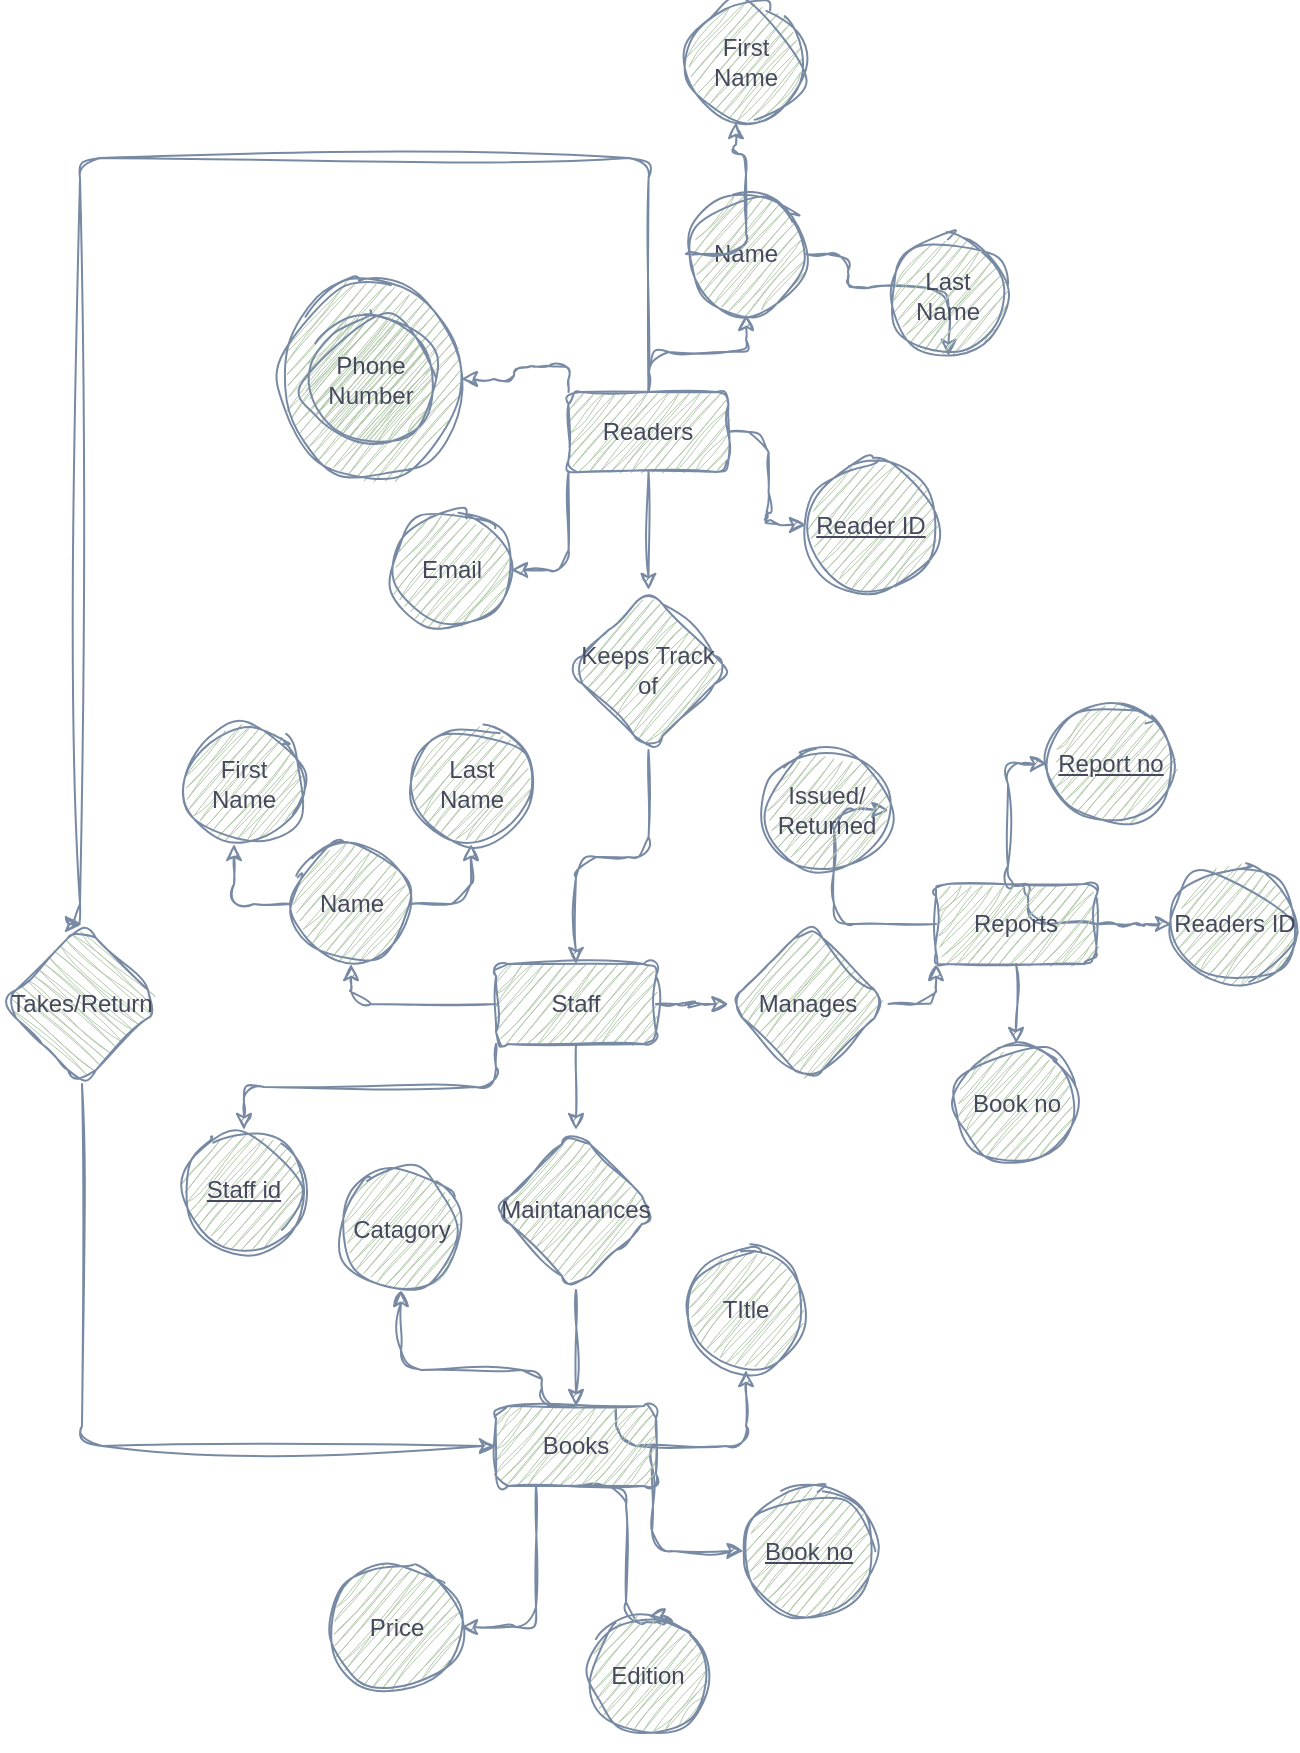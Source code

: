 <mxfile version="22.1.4" type="github">
  <diagram id="R2lEEEUBdFMjLlhIrx00" name="Page-1">
    <mxGraphModel dx="2957" dy="897" grid="1" gridSize="13" guides="1" tooltips="1" connect="1" arrows="1" fold="1" page="1" pageScale="1" pageWidth="1100" pageHeight="850" background="none" math="0" shadow="0" extFonts="Permanent Marker^https://fonts.googleapis.com/css?family=Permanent+Marker">
      <root>
        <mxCell id="0" />
        <mxCell id="1" parent="0" />
        <mxCell id="fH8mJjxcbIheR-t7tr0s-37" style="edgeStyle=orthogonalEdgeStyle;rounded=1;orthogonalLoop=1;jettySize=auto;html=1;exitX=0.5;exitY=0;exitDx=0;exitDy=0;entryX=0.5;entryY=1;entryDx=0;entryDy=0;labelBackgroundColor=none;strokeColor=#788AA3;fontColor=default;sketch=1;curveFitting=1;jiggle=2;" parent="1" source="fH8mJjxcbIheR-t7tr0s-26" target="fH8mJjxcbIheR-t7tr0s-30" edge="1">
          <mxGeometry relative="1" as="geometry" />
        </mxCell>
        <mxCell id="fH8mJjxcbIheR-t7tr0s-38" style="edgeStyle=orthogonalEdgeStyle;rounded=1;orthogonalLoop=1;jettySize=auto;html=1;exitX=1;exitY=0.5;exitDx=0;exitDy=0;entryX=0;entryY=0.5;entryDx=0;entryDy=0;labelBackgroundColor=none;strokeColor=#788AA3;fontColor=default;sketch=1;curveFitting=1;jiggle=2;" parent="1" source="fH8mJjxcbIheR-t7tr0s-26" target="fH8mJjxcbIheR-t7tr0s-28" edge="1">
          <mxGeometry relative="1" as="geometry" />
        </mxCell>
        <mxCell id="fH8mJjxcbIheR-t7tr0s-40" style="edgeStyle=orthogonalEdgeStyle;rounded=1;orthogonalLoop=1;jettySize=auto;html=1;exitX=0;exitY=0;exitDx=0;exitDy=0;entryX=1;entryY=0.5;entryDx=0;entryDy=0;labelBackgroundColor=none;strokeColor=#788AA3;fontColor=default;sketch=1;curveFitting=1;jiggle=2;" parent="1" source="fH8mJjxcbIheR-t7tr0s-26" target="fH8mJjxcbIheR-t7tr0s-29" edge="1">
          <mxGeometry relative="1" as="geometry">
            <Array as="points">
              <mxPoint x="166" y="338" />
              <mxPoint x="139" y="338" />
              <mxPoint x="139" y="345" />
            </Array>
          </mxGeometry>
        </mxCell>
        <mxCell id="rkeX6iYqrd1ysi2gWYMc-37" style="edgeStyle=orthogonalEdgeStyle;rounded=1;orthogonalLoop=1;jettySize=auto;html=1;exitX=0;exitY=1;exitDx=0;exitDy=0;entryX=1;entryY=0.5;entryDx=0;entryDy=0;labelBackgroundColor=none;strokeColor=#788AA3;fontColor=default;sketch=1;curveFitting=1;jiggle=2;" parent="1" source="fH8mJjxcbIheR-t7tr0s-26" target="fH8mJjxcbIheR-t7tr0s-27" edge="1">
          <mxGeometry relative="1" as="geometry" />
        </mxCell>
        <mxCell id="rkeX6iYqrd1ysi2gWYMc-39" value="" style="edgeStyle=orthogonalEdgeStyle;rounded=1;orthogonalLoop=1;jettySize=auto;html=1;labelBackgroundColor=none;strokeColor=#788AA3;fontColor=default;sketch=1;curveFitting=1;jiggle=2;" parent="1" source="fH8mJjxcbIheR-t7tr0s-26" target="rkeX6iYqrd1ysi2gWYMc-38" edge="1">
          <mxGeometry relative="1" as="geometry" />
        </mxCell>
        <mxCell id="rkeX6iYqrd1ysi2gWYMc-52" style="edgeStyle=orthogonalEdgeStyle;rounded=1;orthogonalLoop=1;jettySize=auto;html=1;entryX=1;entryY=0.5;entryDx=0;entryDy=0;labelBackgroundColor=none;strokeColor=#788AA3;fontColor=default;sketch=1;curveFitting=1;jiggle=2;" parent="1" source="fH8mJjxcbIheR-t7tr0s-26" target="rkeX6iYqrd1ysi2gWYMc-53" edge="1">
          <mxGeometry relative="1" as="geometry">
            <mxPoint x="-182" y="637" as="targetPoint" />
            <Array as="points">
              <mxPoint x="206" y="234" />
              <mxPoint x="-78" y="234" />
              <mxPoint x="-78" y="617" />
            </Array>
          </mxGeometry>
        </mxCell>
        <mxCell id="fH8mJjxcbIheR-t7tr0s-26" value="Readers" style="rounded=1;whiteSpace=wrap;html=1;labelBackgroundColor=none;fillColor=#B2C9AB;strokeColor=#788AA3;fontColor=#46495D;sketch=1;curveFitting=1;jiggle=2;" parent="1" vertex="1">
          <mxGeometry x="166.25" y="351" width="80" height="40" as="geometry" />
        </mxCell>
        <mxCell id="fH8mJjxcbIheR-t7tr0s-27" value="Email" style="ellipse;whiteSpace=wrap;html=1;labelBackgroundColor=none;fillColor=#B2C9AB;strokeColor=#788AA3;fontColor=#46495D;sketch=1;curveFitting=1;jiggle=2;rounded=1;" parent="1" vertex="1">
          <mxGeometry x="77.5" y="410" width="60" height="60" as="geometry" />
        </mxCell>
        <mxCell id="fH8mJjxcbIheR-t7tr0s-28" value="&lt;u&gt;Reader ID&lt;/u&gt;" style="ellipse;whiteSpace=wrap;html=1;labelBackgroundColor=none;fillColor=#B2C9AB;strokeColor=#788AA3;fontColor=#46495D;sketch=1;curveFitting=1;jiggle=2;rounded=1;" parent="1" vertex="1">
          <mxGeometry x="285" y="385" width="65" height="65" as="geometry" />
        </mxCell>
        <mxCell id="fH8mJjxcbIheR-t7tr0s-29" value="" style="ellipse;whiteSpace=wrap;html=1;labelBackgroundColor=none;fillColor=#B2C9AB;strokeColor=#788AA3;fontColor=#46495D;sketch=1;curveFitting=1;jiggle=2;rounded=1;" parent="1" vertex="1">
          <mxGeometry x="22.5" y="294.5" width="90" height="100" as="geometry" />
        </mxCell>
        <mxCell id="fH8mJjxcbIheR-t7tr0s-36" style="edgeStyle=orthogonalEdgeStyle;rounded=1;orthogonalLoop=1;jettySize=auto;html=1;exitX=1;exitY=0.5;exitDx=0;exitDy=0;entryX=0.5;entryY=1;entryDx=0;entryDy=0;labelBackgroundColor=none;strokeColor=#788AA3;fontColor=default;sketch=1;curveFitting=1;jiggle=2;" parent="1" source="fH8mJjxcbIheR-t7tr0s-30" target="fH8mJjxcbIheR-t7tr0s-33" edge="1">
          <mxGeometry relative="1" as="geometry">
            <Array as="points">
              <mxPoint x="306" y="282" />
              <mxPoint x="306" y="299" />
              <mxPoint x="356" y="299" />
            </Array>
          </mxGeometry>
        </mxCell>
        <mxCell id="fH8mJjxcbIheR-t7tr0s-30" value="Name" style="ellipse;whiteSpace=wrap;html=1;labelBackgroundColor=none;fillColor=#B2C9AB;strokeColor=#788AA3;fontColor=#46495D;sketch=1;curveFitting=1;jiggle=2;rounded=1;" parent="1" vertex="1">
          <mxGeometry x="225" y="252" width="60" height="60" as="geometry" />
        </mxCell>
        <mxCell id="fH8mJjxcbIheR-t7tr0s-32" value="First Name" style="ellipse;whiteSpace=wrap;html=1;labelBackgroundColor=none;fillColor=#B2C9AB;strokeColor=#788AA3;fontColor=#46495D;sketch=1;curveFitting=1;jiggle=2;rounded=1;" parent="1" vertex="1">
          <mxGeometry x="225" y="156" width="60" height="60" as="geometry" />
        </mxCell>
        <mxCell id="fH8mJjxcbIheR-t7tr0s-33" value="Last Name" style="ellipse;whiteSpace=wrap;html=1;labelBackgroundColor=none;fillColor=#B2C9AB;strokeColor=#788AA3;fontColor=#46495D;sketch=1;curveFitting=1;jiggle=2;rounded=1;" parent="1" vertex="1">
          <mxGeometry x="326.25" y="273" width="60" height="60" as="geometry" />
        </mxCell>
        <mxCell id="fH8mJjxcbIheR-t7tr0s-35" style="edgeStyle=orthogonalEdgeStyle;rounded=1;orthogonalLoop=1;jettySize=auto;html=1;exitX=0;exitY=0.5;exitDx=0;exitDy=0;entryX=0.417;entryY=1;entryDx=0;entryDy=0;entryPerimeter=0;labelBackgroundColor=none;strokeColor=#788AA3;fontColor=default;sketch=1;curveFitting=1;jiggle=2;" parent="1" source="fH8mJjxcbIheR-t7tr0s-30" target="fH8mJjxcbIheR-t7tr0s-32" edge="1">
          <mxGeometry relative="1" as="geometry">
            <Array as="points">
              <mxPoint x="255" y="282" />
              <mxPoint x="255" y="232" />
              <mxPoint x="250" y="232" />
            </Array>
          </mxGeometry>
        </mxCell>
        <mxCell id="fH8mJjxcbIheR-t7tr0s-39" value="Phone Number" style="ellipse;whiteSpace=wrap;html=1;aspect=fixed;labelBackgroundColor=none;fillColor=#B2C9AB;strokeColor=#788AA3;fontColor=#46495D;sketch=1;curveFitting=1;jiggle=2;rounded=1;" parent="1" vertex="1">
          <mxGeometry x="35" y="312" width="65" height="65" as="geometry" />
        </mxCell>
        <mxCell id="fH8mJjxcbIheR-t7tr0s-41" style="edgeStyle=orthogonalEdgeStyle;rounded=1;orthogonalLoop=1;jettySize=auto;html=1;exitX=0.5;exitY=1;exitDx=0;exitDy=0;labelBackgroundColor=none;strokeColor=#788AA3;fontColor=default;sketch=1;curveFitting=1;jiggle=2;" parent="1" source="fH8mJjxcbIheR-t7tr0s-29" target="fH8mJjxcbIheR-t7tr0s-29" edge="1">
          <mxGeometry relative="1" as="geometry" />
        </mxCell>
        <mxCell id="fH8mJjxcbIheR-t7tr0s-44" style="edgeStyle=orthogonalEdgeStyle;rounded=1;orthogonalLoop=1;jettySize=auto;html=1;exitX=0.5;exitY=0;exitDx=0;exitDy=0;entryX=0.5;entryY=1;entryDx=0;entryDy=0;labelBackgroundColor=none;strokeColor=#788AA3;fontColor=default;sketch=1;curveFitting=1;jiggle=2;" parent="1" source="fH8mJjxcbIheR-t7tr0s-48" target="fH8mJjxcbIheR-t7tr0s-52" edge="1">
          <mxGeometry relative="1" as="geometry">
            <Array as="points">
              <mxPoint x="153" y="858" />
              <mxPoint x="153" y="840" />
              <mxPoint x="83" y="840" />
            </Array>
          </mxGeometry>
        </mxCell>
        <mxCell id="fH8mJjxcbIheR-t7tr0s-45" style="edgeStyle=orthogonalEdgeStyle;rounded=1;orthogonalLoop=1;jettySize=auto;html=1;exitX=1;exitY=0.5;exitDx=0;exitDy=0;entryX=0;entryY=0.5;entryDx=0;entryDy=0;labelBackgroundColor=none;strokeColor=#788AA3;fontColor=default;sketch=1;curveFitting=1;jiggle=2;" parent="1" source="fH8mJjxcbIheR-t7tr0s-48" target="fH8mJjxcbIheR-t7tr0s-50" edge="1">
          <mxGeometry relative="1" as="geometry">
            <Array as="points">
              <mxPoint x="208" y="878" />
              <mxPoint x="208" y="931" />
            </Array>
          </mxGeometry>
        </mxCell>
        <mxCell id="fH8mJjxcbIheR-t7tr0s-47" style="edgeStyle=orthogonalEdgeStyle;rounded=1;orthogonalLoop=1;jettySize=auto;html=1;exitX=0.5;exitY=1;exitDx=0;exitDy=0;entryX=0.5;entryY=0;entryDx=0;entryDy=0;labelBackgroundColor=none;strokeColor=#788AA3;fontColor=default;sketch=1;curveFitting=1;jiggle=2;" parent="1" source="fH8mJjxcbIheR-t7tr0s-48" target="fH8mJjxcbIheR-t7tr0s-49" edge="1">
          <mxGeometry relative="1" as="geometry">
            <Array as="points">
              <mxPoint x="195" y="898" />
              <mxPoint x="195" y="966" />
              <mxPoint x="216" y="966" />
            </Array>
          </mxGeometry>
        </mxCell>
        <mxCell id="rkeX6iYqrd1ysi2gWYMc-1" style="edgeStyle=orthogonalEdgeStyle;rounded=1;orthogonalLoop=1;jettySize=auto;html=1;exitX=0.25;exitY=1;exitDx=0;exitDy=0;entryX=1;entryY=0.5;entryDx=0;entryDy=0;labelBackgroundColor=none;strokeColor=#788AA3;fontColor=default;sketch=1;curveFitting=1;jiggle=2;" parent="1" source="fH8mJjxcbIheR-t7tr0s-48" target="fH8mJjxcbIheR-t7tr0s-56" edge="1">
          <mxGeometry relative="1" as="geometry" />
        </mxCell>
        <mxCell id="rkeX6iYqrd1ysi2gWYMc-5" style="edgeStyle=orthogonalEdgeStyle;rounded=1;orthogonalLoop=1;jettySize=auto;html=1;exitX=0.75;exitY=0;exitDx=0;exitDy=0;entryX=0.5;entryY=1;entryDx=0;entryDy=0;labelBackgroundColor=none;strokeColor=#788AA3;fontColor=default;sketch=1;curveFitting=1;jiggle=2;" parent="1" source="fH8mJjxcbIheR-t7tr0s-48" target="rkeX6iYqrd1ysi2gWYMc-2" edge="1">
          <mxGeometry relative="1" as="geometry">
            <Array as="points">
              <mxPoint x="190" y="878" />
              <mxPoint x="255" y="878" />
            </Array>
          </mxGeometry>
        </mxCell>
        <mxCell id="fH8mJjxcbIheR-t7tr0s-48" value="Books" style="rounded=1;whiteSpace=wrap;html=1;labelBackgroundColor=none;fillColor=#B2C9AB;strokeColor=#788AA3;fontColor=#46495D;sketch=1;curveFitting=1;jiggle=2;" parent="1" vertex="1">
          <mxGeometry x="130" y="858" width="80" height="40" as="geometry" />
        </mxCell>
        <mxCell id="fH8mJjxcbIheR-t7tr0s-49" value="Edition" style="ellipse;whiteSpace=wrap;html=1;labelBackgroundColor=none;fillColor=#B2C9AB;strokeColor=#788AA3;fontColor=#46495D;sketch=1;curveFitting=1;jiggle=2;rounded=1;" parent="1" vertex="1">
          <mxGeometry x="176.25" y="963" width="60" height="60" as="geometry" />
        </mxCell>
        <mxCell id="fH8mJjxcbIheR-t7tr0s-50" value="&lt;u&gt;Book no&lt;/u&gt;" style="ellipse;whiteSpace=wrap;html=1;labelBackgroundColor=none;fillColor=#B2C9AB;strokeColor=#788AA3;fontColor=#46495D;sketch=1;curveFitting=1;jiggle=2;rounded=1;" parent="1" vertex="1">
          <mxGeometry x="253.75" y="898" width="65" height="65" as="geometry" />
        </mxCell>
        <mxCell id="fH8mJjxcbIheR-t7tr0s-52" value="Catagory" style="ellipse;whiteSpace=wrap;html=1;labelBackgroundColor=none;fillColor=#B2C9AB;strokeColor=#788AA3;fontColor=#46495D;sketch=1;curveFitting=1;jiggle=2;rounded=1;" parent="1" vertex="1">
          <mxGeometry x="52.5" y="740" width="60" height="60" as="geometry" />
        </mxCell>
        <mxCell id="fH8mJjxcbIheR-t7tr0s-56" value="Price" style="ellipse;whiteSpace=wrap;html=1;aspect=fixed;labelBackgroundColor=none;fillColor=#B2C9AB;strokeColor=#788AA3;fontColor=#46495D;sketch=1;curveFitting=1;jiggle=2;rounded=1;" parent="1" vertex="1">
          <mxGeometry x="47.5" y="936" width="65" height="65" as="geometry" />
        </mxCell>
        <mxCell id="fH8mJjxcbIheR-t7tr0s-57" style="edgeStyle=orthogonalEdgeStyle;rounded=1;orthogonalLoop=1;jettySize=auto;html=1;exitX=0.5;exitY=1;exitDx=0;exitDy=0;labelBackgroundColor=none;strokeColor=#788AA3;fontColor=default;sketch=1;curveFitting=1;jiggle=2;" parent="1" edge="1">
          <mxGeometry relative="1" as="geometry">
            <mxPoint x="35" y="1022" as="sourcePoint" />
            <mxPoint x="35" y="1022" as="targetPoint" />
          </mxGeometry>
        </mxCell>
        <mxCell id="rkeX6iYqrd1ysi2gWYMc-2" value="TItle" style="ellipse;whiteSpace=wrap;html=1;labelBackgroundColor=none;fillColor=#B2C9AB;strokeColor=#788AA3;fontColor=#46495D;sketch=1;curveFitting=1;jiggle=2;rounded=1;" parent="1" vertex="1">
          <mxGeometry x="225" y="780" width="60" height="60" as="geometry" />
        </mxCell>
        <mxCell id="rkeX6iYqrd1ysi2gWYMc-34" value="" style="edgeStyle=orthogonalEdgeStyle;rounded=1;orthogonalLoop=1;jettySize=auto;html=1;labelBackgroundColor=none;strokeColor=#788AA3;fontColor=default;sketch=1;curveFitting=1;jiggle=2;" parent="1" source="rkeX6iYqrd1ysi2gWYMc-6" target="rkeX6iYqrd1ysi2gWYMc-33" edge="1">
          <mxGeometry relative="1" as="geometry" />
        </mxCell>
        <mxCell id="rkeX6iYqrd1ysi2gWYMc-49" style="edgeStyle=orthogonalEdgeStyle;rounded=1;orthogonalLoop=1;jettySize=auto;html=1;exitX=0;exitY=1;exitDx=0;exitDy=0;labelBackgroundColor=none;strokeColor=#788AA3;fontColor=default;sketch=1;curveFitting=1;jiggle=2;" parent="1" source="rkeX6iYqrd1ysi2gWYMc-6" target="rkeX6iYqrd1ysi2gWYMc-17" edge="1">
          <mxGeometry relative="1" as="geometry" />
        </mxCell>
        <mxCell id="rkeX6iYqrd1ysi2gWYMc-50" style="edgeStyle=orthogonalEdgeStyle;rounded=1;orthogonalLoop=1;jettySize=auto;html=1;exitX=0.5;exitY=1;exitDx=0;exitDy=0;entryX=0.5;entryY=1;entryDx=0;entryDy=0;labelBackgroundColor=none;strokeColor=#788AA3;fontColor=default;sketch=1;curveFitting=1;jiggle=2;" parent="1" source="rkeX6iYqrd1ysi2gWYMc-6" target="rkeX6iYqrd1ysi2gWYMc-45" edge="1">
          <mxGeometry relative="1" as="geometry" />
        </mxCell>
        <mxCell id="7S78-FZ6ARH5kjR_m03Z-1" style="edgeStyle=orthogonalEdgeStyle;rounded=1;orthogonalLoop=1;jettySize=auto;html=1;exitX=0;exitY=0.5;exitDx=0;exitDy=0;entryX=0.5;entryY=1;entryDx=0;entryDy=0;labelBackgroundColor=none;strokeColor=#788AA3;fontColor=default;sketch=1;curveFitting=1;jiggle=2;" parent="1" source="rkeX6iYqrd1ysi2gWYMc-6" target="rkeX6iYqrd1ysi2gWYMc-12" edge="1">
          <mxGeometry relative="1" as="geometry" />
        </mxCell>
        <mxCell id="rkeX6iYqrd1ysi2gWYMc-6" value="Staff" style="rounded=1;whiteSpace=wrap;html=1;labelBackgroundColor=none;fillColor=#B2C9AB;strokeColor=#788AA3;fontColor=#46495D;sketch=1;curveFitting=1;jiggle=2;" parent="1" vertex="1">
          <mxGeometry x="130" y="637" width="80" height="40" as="geometry" />
        </mxCell>
        <mxCell id="rkeX6iYqrd1ysi2gWYMc-11" style="edgeStyle=orthogonalEdgeStyle;rounded=1;orthogonalLoop=1;jettySize=auto;html=1;exitX=1;exitY=0.5;exitDx=0;exitDy=0;entryX=0.5;entryY=1;entryDx=0;entryDy=0;labelBackgroundColor=none;strokeColor=#788AA3;fontColor=default;sketch=1;curveFitting=1;jiggle=2;" parent="1" source="rkeX6iYqrd1ysi2gWYMc-12" target="rkeX6iYqrd1ysi2gWYMc-14" edge="1">
          <mxGeometry relative="1" as="geometry" />
        </mxCell>
        <mxCell id="rkeX6iYqrd1ysi2gWYMc-12" value="Name" style="ellipse;whiteSpace=wrap;html=1;labelBackgroundColor=none;fillColor=#B2C9AB;strokeColor=#788AA3;fontColor=#46495D;sketch=1;curveFitting=1;jiggle=2;rounded=1;" parent="1" vertex="1">
          <mxGeometry x="27.5" y="577" width="60" height="60" as="geometry" />
        </mxCell>
        <mxCell id="rkeX6iYqrd1ysi2gWYMc-13" value="First Name" style="ellipse;whiteSpace=wrap;html=1;labelBackgroundColor=none;fillColor=#B2C9AB;strokeColor=#788AA3;fontColor=#46495D;sketch=1;curveFitting=1;jiggle=2;rounded=1;" parent="1" vertex="1">
          <mxGeometry x="-26" y="517" width="60" height="60" as="geometry" />
        </mxCell>
        <mxCell id="rkeX6iYqrd1ysi2gWYMc-14" value="Last Name" style="ellipse;whiteSpace=wrap;html=1;labelBackgroundColor=none;fillColor=#B2C9AB;strokeColor=#788AA3;fontColor=#46495D;sketch=1;curveFitting=1;jiggle=2;rounded=1;" parent="1" vertex="1">
          <mxGeometry x="87.5" y="517" width="60" height="60" as="geometry" />
        </mxCell>
        <mxCell id="rkeX6iYqrd1ysi2gWYMc-15" style="edgeStyle=orthogonalEdgeStyle;rounded=1;orthogonalLoop=1;jettySize=auto;html=1;exitX=0;exitY=0.5;exitDx=0;exitDy=0;entryX=0.417;entryY=1;entryDx=0;entryDy=0;entryPerimeter=0;labelBackgroundColor=none;strokeColor=#788AA3;fontColor=default;sketch=1;curveFitting=1;jiggle=2;" parent="1" source="rkeX6iYqrd1ysi2gWYMc-12" target="rkeX6iYqrd1ysi2gWYMc-13" edge="1">
          <mxGeometry relative="1" as="geometry" />
        </mxCell>
        <mxCell id="rkeX6iYqrd1ysi2gWYMc-17" value="&lt;u&gt;Staff id&lt;/u&gt;" style="ellipse;whiteSpace=wrap;html=1;fillColor=#B2C9AB;strokeColor=#788AA3;fontColor=#46495D;rounded=1;labelBackgroundColor=none;sketch=1;curveFitting=1;jiggle=2;" parent="1" vertex="1">
          <mxGeometry x="-26" y="720" width="60" height="60" as="geometry" />
        </mxCell>
        <mxCell id="rkeX6iYqrd1ysi2gWYMc-21" value="" style="edgeStyle=orthogonalEdgeStyle;rounded=1;orthogonalLoop=1;jettySize=auto;html=1;labelBackgroundColor=none;strokeColor=#788AA3;fontColor=default;sketch=1;curveFitting=1;jiggle=2;" parent="1" source="rkeX6iYqrd1ysi2gWYMc-19" target="rkeX6iYqrd1ysi2gWYMc-20" edge="1">
          <mxGeometry relative="1" as="geometry" />
        </mxCell>
        <mxCell id="rkeX6iYqrd1ysi2gWYMc-24" style="edgeStyle=orthogonalEdgeStyle;rounded=1;orthogonalLoop=1;jettySize=auto;html=1;exitX=0;exitY=0.5;exitDx=0;exitDy=0;entryX=1;entryY=0.5;entryDx=0;entryDy=0;labelBackgroundColor=none;strokeColor=#788AA3;fontColor=default;sketch=1;curveFitting=1;jiggle=2;" parent="1" source="rkeX6iYqrd1ysi2gWYMc-19" target="rkeX6iYqrd1ysi2gWYMc-22" edge="1">
          <mxGeometry relative="1" as="geometry">
            <Array as="points">
              <mxPoint x="299" y="617" />
              <mxPoint x="299" y="560" />
            </Array>
          </mxGeometry>
        </mxCell>
        <mxCell id="rkeX6iYqrd1ysi2gWYMc-27" style="edgeStyle=orthogonalEdgeStyle;rounded=1;orthogonalLoop=1;jettySize=auto;html=1;entryX=0.5;entryY=0;entryDx=0;entryDy=0;labelBackgroundColor=none;strokeColor=#788AA3;fontColor=default;sketch=1;curveFitting=1;jiggle=2;" parent="1" source="rkeX6iYqrd1ysi2gWYMc-19" target="rkeX6iYqrd1ysi2gWYMc-25" edge="1">
          <mxGeometry relative="1" as="geometry" />
        </mxCell>
        <mxCell id="rkeX6iYqrd1ysi2gWYMc-32" style="edgeStyle=orthogonalEdgeStyle;rounded=1;orthogonalLoop=1;jettySize=auto;html=1;exitX=1;exitY=0.5;exitDx=0;exitDy=0;entryX=0;entryY=0.5;entryDx=0;entryDy=0;labelBackgroundColor=none;strokeColor=#788AA3;fontColor=default;sketch=1;curveFitting=1;jiggle=2;" parent="1" source="rkeX6iYqrd1ysi2gWYMc-19" target="rkeX6iYqrd1ysi2gWYMc-30" edge="1">
          <mxGeometry relative="1" as="geometry">
            <Array as="points">
              <mxPoint x="396" y="617" />
              <mxPoint x="396" y="598" />
              <mxPoint x="386" y="598" />
            </Array>
          </mxGeometry>
        </mxCell>
        <mxCell id="rkeX6iYqrd1ysi2gWYMc-19" value="Reports" style="rounded=1;whiteSpace=wrap;html=1;labelBackgroundColor=none;fillColor=#B2C9AB;strokeColor=#788AA3;fontColor=#46495D;sketch=1;curveFitting=1;jiggle=2;" parent="1" vertex="1">
          <mxGeometry x="350" y="597" width="80" height="40" as="geometry" />
        </mxCell>
        <mxCell id="rkeX6iYqrd1ysi2gWYMc-20" value="Readers ID" style="ellipse;whiteSpace=wrap;html=1;fillColor=#B2C9AB;strokeColor=#788AA3;fontColor=#46495D;rounded=1;labelBackgroundColor=none;sketch=1;curveFitting=1;jiggle=2;" parent="1" vertex="1">
          <mxGeometry x="468" y="587" width="62.5" height="60" as="geometry" />
        </mxCell>
        <mxCell id="rkeX6iYqrd1ysi2gWYMc-22" value="Issued/ Returned" style="ellipse;whiteSpace=wrap;html=1;fillColor=#B2C9AB;strokeColor=#788AA3;fontColor=#46495D;rounded=1;labelBackgroundColor=none;sketch=1;curveFitting=1;jiggle=2;" parent="1" vertex="1">
          <mxGeometry x="263.75" y="530" width="62.5" height="60" as="geometry" />
        </mxCell>
        <mxCell id="rkeX6iYqrd1ysi2gWYMc-25" value="Book no" style="ellipse;whiteSpace=wrap;html=1;fillColor=#B2C9AB;strokeColor=#788AA3;fontColor=#46495D;rounded=1;labelBackgroundColor=none;sketch=1;curveFitting=1;jiggle=2;" parent="1" vertex="1">
          <mxGeometry x="358.75" y="677" width="62.5" height="60" as="geometry" />
        </mxCell>
        <mxCell id="rkeX6iYqrd1ysi2gWYMc-30" value="&lt;u&gt;Report no&lt;/u&gt;" style="ellipse;whiteSpace=wrap;html=1;fillColor=#B2C9AB;strokeColor=#788AA3;fontColor=#46495D;rounded=1;labelBackgroundColor=none;sketch=1;curveFitting=1;jiggle=2;" parent="1" vertex="1">
          <mxGeometry x="405.5" y="507" width="62.5" height="60" as="geometry" />
        </mxCell>
        <mxCell id="rkeX6iYqrd1ysi2gWYMc-35" style="edgeStyle=orthogonalEdgeStyle;rounded=1;orthogonalLoop=1;jettySize=auto;html=1;exitX=1;exitY=0.5;exitDx=0;exitDy=0;entryX=0;entryY=1;entryDx=0;entryDy=0;labelBackgroundColor=none;strokeColor=#788AA3;fontColor=default;sketch=1;curveFitting=1;jiggle=2;" parent="1" source="rkeX6iYqrd1ysi2gWYMc-33" target="rkeX6iYqrd1ysi2gWYMc-19" edge="1">
          <mxGeometry relative="1" as="geometry" />
        </mxCell>
        <mxCell id="rkeX6iYqrd1ysi2gWYMc-33" value="Manages" style="rhombus;whiteSpace=wrap;html=1;fillColor=#B2C9AB;strokeColor=#788AA3;fontColor=#46495D;rounded=1;labelBackgroundColor=none;sketch=1;curveFitting=1;jiggle=2;" parent="1" vertex="1">
          <mxGeometry x="246.25" y="617" width="80" height="80" as="geometry" />
        </mxCell>
        <mxCell id="rkeX6iYqrd1ysi2gWYMc-40" style="edgeStyle=orthogonalEdgeStyle;rounded=1;orthogonalLoop=1;jettySize=auto;html=1;exitX=0.5;exitY=1;exitDx=0;exitDy=0;entryX=0.5;entryY=0;entryDx=0;entryDy=0;labelBackgroundColor=none;strokeColor=#788AA3;fontColor=default;sketch=1;curveFitting=1;jiggle=2;" parent="1" source="rkeX6iYqrd1ysi2gWYMc-38" target="rkeX6iYqrd1ysi2gWYMc-6" edge="1">
          <mxGeometry relative="1" as="geometry" />
        </mxCell>
        <mxCell id="rkeX6iYqrd1ysi2gWYMc-38" value="Keeps Track of" style="rhombus;whiteSpace=wrap;html=1;fillColor=#B2C9AB;strokeColor=#788AA3;fontColor=#46495D;rounded=1;labelBackgroundColor=none;sketch=1;curveFitting=1;jiggle=2;" parent="1" vertex="1">
          <mxGeometry x="166.25" y="450" width="80" height="80" as="geometry" />
        </mxCell>
        <mxCell id="rkeX6iYqrd1ysi2gWYMc-51" style="edgeStyle=orthogonalEdgeStyle;rounded=1;orthogonalLoop=1;jettySize=auto;html=1;exitX=0.5;exitY=0;exitDx=0;exitDy=0;entryX=0.5;entryY=0;entryDx=0;entryDy=0;labelBackgroundColor=none;strokeColor=#788AA3;fontColor=default;sketch=1;curveFitting=1;jiggle=2;" parent="1" source="rkeX6iYqrd1ysi2gWYMc-45" target="fH8mJjxcbIheR-t7tr0s-48" edge="1">
          <mxGeometry relative="1" as="geometry" />
        </mxCell>
        <mxCell id="rkeX6iYqrd1ysi2gWYMc-45" value="Maintanances" style="rhombus;whiteSpace=wrap;html=1;fillColor=#B2C9AB;strokeColor=#788AA3;fontColor=#46495D;rounded=1;labelBackgroundColor=none;direction=west;sketch=1;curveFitting=1;jiggle=2;" parent="1" vertex="1">
          <mxGeometry x="130" y="720" width="80" height="80" as="geometry" />
        </mxCell>
        <mxCell id="rkeX6iYqrd1ysi2gWYMc-54" style="edgeStyle=orthogonalEdgeStyle;rounded=1;orthogonalLoop=1;jettySize=auto;html=1;exitX=0;exitY=0.5;exitDx=0;exitDy=0;entryX=0;entryY=0.5;entryDx=0;entryDy=0;labelBackgroundColor=none;strokeColor=#788AA3;fontColor=default;sketch=1;curveFitting=1;jiggle=2;" parent="1" source="rkeX6iYqrd1ysi2gWYMc-53" target="fH8mJjxcbIheR-t7tr0s-48" edge="1">
          <mxGeometry relative="1" as="geometry">
            <mxPoint x="-181.692" y="988.0" as="targetPoint" />
          </mxGeometry>
        </mxCell>
        <mxCell id="rkeX6iYqrd1ysi2gWYMc-53" value="Takes/Return" style="rhombus;whiteSpace=wrap;html=1;fillColor=#B2C9AB;strokeColor=#788AA3;fontColor=#46495D;rounded=1;labelBackgroundColor=none;direction=north;sketch=1;curveFitting=1;jiggle=2;" parent="1" vertex="1">
          <mxGeometry x="-117" y="617" width="80" height="80" as="geometry" />
        </mxCell>
      </root>
    </mxGraphModel>
  </diagram>
</mxfile>
